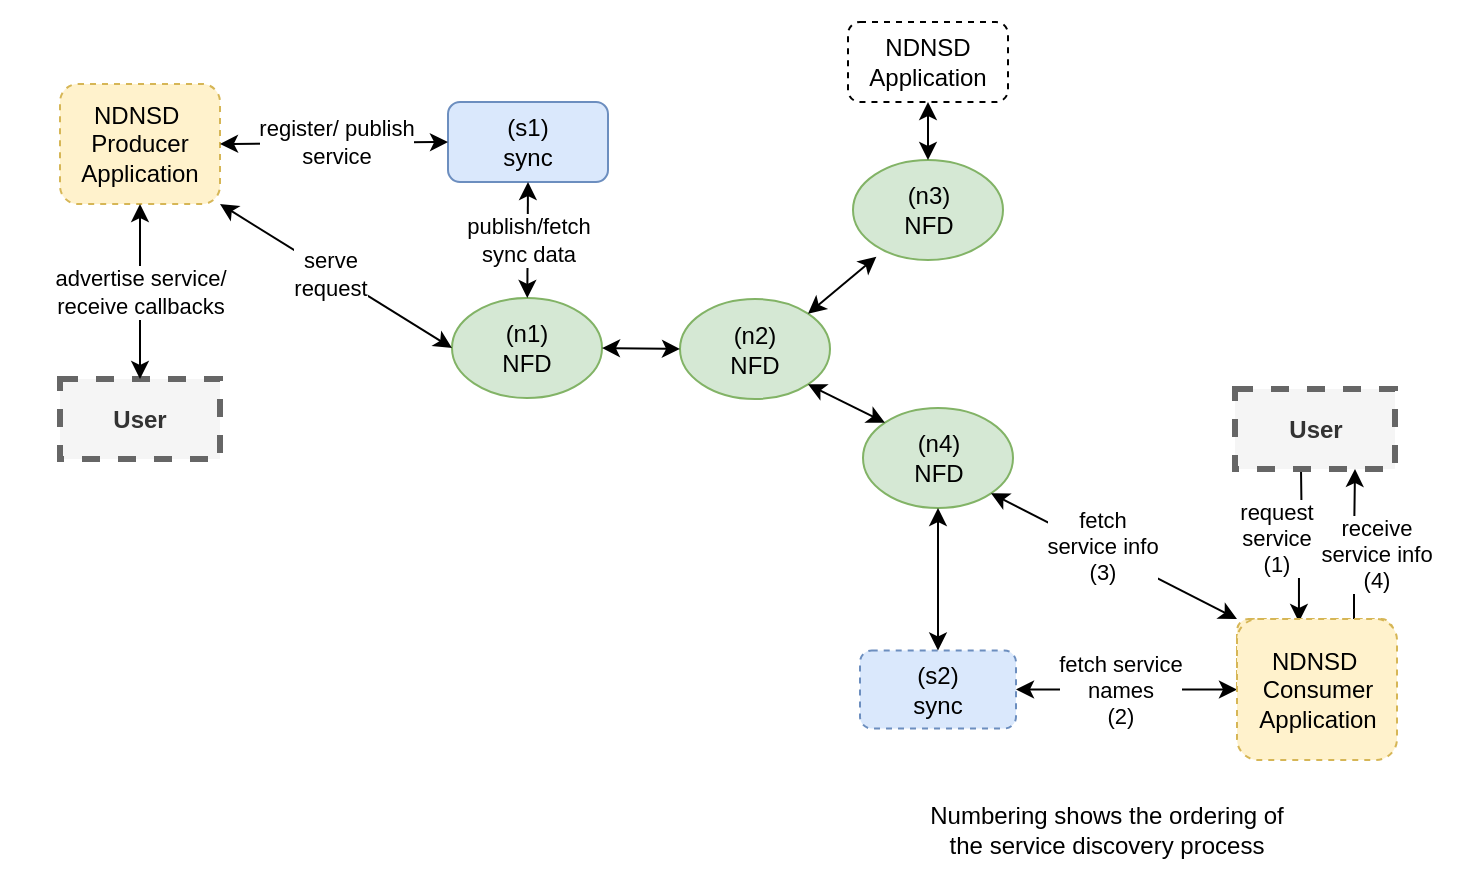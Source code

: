 <mxfile version="13.0.1" type="github">
  <diagram id="Ae3CV88c5WvhsWiGwa3m" name="Page-1">
    <mxGraphModel dx="946" dy="567" grid="1" gridSize="10" guides="1" tooltips="1" connect="1" arrows="1" fold="1" page="1" pageScale="1" pageWidth="850" pageHeight="1100" math="0" shadow="0">
      <root>
        <mxCell id="0" />
        <mxCell id="1" parent="0" />
        <mxCell id="27J3_kE1SquX3wN85o0Z-8" value="" style="rounded=0;whiteSpace=wrap;html=1;strokeWidth=1;fillColor=none;gradientColor=none;strokeColor=none;" vertex="1" parent="1">
          <mxGeometry x="60" y="110" width="730" height="440" as="geometry" />
        </mxCell>
        <mxCell id="ROEDN-uirQ6L8P9amswr-1" value="&lt;div&gt;(n1)&lt;br&gt;&lt;/div&gt;&lt;div&gt;NFD&lt;/div&gt;" style="ellipse;whiteSpace=wrap;html=1;fillColor=#d5e8d4;strokeColor=#82b366;" parent="1" vertex="1">
          <mxGeometry x="286" y="259" width="75" height="50" as="geometry" />
        </mxCell>
        <mxCell id="ROEDN-uirQ6L8P9amswr-2" value="(n2)&lt;br&gt;NFD" style="ellipse;whiteSpace=wrap;html=1;fillColor=#d5e8d4;strokeColor=#82b366;" parent="1" vertex="1">
          <mxGeometry x="400" y="259.5" width="75" height="50" as="geometry" />
        </mxCell>
        <mxCell id="ROEDN-uirQ6L8P9amswr-3" value="&lt;div&gt;(n3)&lt;br&gt;&lt;/div&gt;&lt;div&gt;NFD&lt;/div&gt;" style="ellipse;whiteSpace=wrap;html=1;fillColor=#d5e8d4;strokeColor=#82b366;" parent="1" vertex="1">
          <mxGeometry x="486.5" y="190" width="75" height="50" as="geometry" />
        </mxCell>
        <mxCell id="ROEDN-uirQ6L8P9amswr-4" value="(n4)&lt;br&gt;&lt;div&gt;NFD&lt;/div&gt;" style="ellipse;whiteSpace=wrap;html=1;fillColor=#d5e8d4;strokeColor=#82b366;" parent="1" vertex="1">
          <mxGeometry x="491.5" y="314" width="75" height="50" as="geometry" />
        </mxCell>
        <mxCell id="ROEDN-uirQ6L8P9amswr-6" value="&lt;div&gt;NDNSD&amp;nbsp;&lt;/div&gt;&lt;div&gt;Producer &lt;br&gt;&lt;/div&gt;&lt;div&gt;Application&lt;br&gt;&lt;/div&gt;" style="rounded=1;whiteSpace=wrap;html=1;dashed=1;fillColor=#fff2cc;strokeColor=#d6b656;" parent="1" vertex="1">
          <mxGeometry x="90" y="152" width="80" height="60" as="geometry" />
        </mxCell>
        <mxCell id="ROEDN-uirQ6L8P9amswr-7" value="(s1)&lt;br&gt;&lt;div&gt;sync&lt;/div&gt;" style="rounded=1;whiteSpace=wrap;html=1;fillColor=#dae8fc;strokeColor=#6c8ebf;" parent="1" vertex="1">
          <mxGeometry x="284" y="161" width="80" height="40" as="geometry" />
        </mxCell>
        <mxCell id="ROEDN-uirQ6L8P9amswr-8" value="" style="endArrow=classic;startArrow=classic;html=1;entryX=0.5;entryY=1;entryDx=0;entryDy=0;" parent="1" source="ROEDN-uirQ6L8P9amswr-1" target="ROEDN-uirQ6L8P9amswr-7" edge="1">
          <mxGeometry width="50" height="50" relative="1" as="geometry">
            <mxPoint x="221" y="269" as="sourcePoint" />
            <mxPoint x="271" y="219" as="targetPoint" />
          </mxGeometry>
        </mxCell>
        <mxCell id="ROEDN-uirQ6L8P9amswr-24" value="&lt;div&gt;publish/fetch &lt;br&gt;&lt;/div&gt;&lt;div&gt;sync data&lt;br&gt;&lt;/div&gt;" style="edgeLabel;html=1;align=center;verticalAlign=middle;resizable=0;points=[];" parent="ROEDN-uirQ6L8P9amswr-8" vertex="1" connectable="0">
          <mxGeometry x="0.133" y="1" relative="1" as="geometry">
            <mxPoint x="1" y="4" as="offset" />
          </mxGeometry>
        </mxCell>
        <mxCell id="ROEDN-uirQ6L8P9amswr-9" value="" style="endArrow=classic;startArrow=classic;html=1;entryX=1;entryY=1;entryDx=0;entryDy=0;exitX=0;exitY=0.5;exitDx=0;exitDy=0;" parent="1" source="ROEDN-uirQ6L8P9amswr-1" target="ROEDN-uirQ6L8P9amswr-6" edge="1">
          <mxGeometry width="50" height="50" relative="1" as="geometry">
            <mxPoint x="325" y="270" as="sourcePoint" />
            <mxPoint x="325" y="210" as="targetPoint" />
          </mxGeometry>
        </mxCell>
        <mxCell id="ROEDN-uirQ6L8P9amswr-43" value="&lt;div&gt;serve &lt;br&gt;&lt;/div&gt;&lt;div&gt;request&lt;/div&gt;" style="edgeLabel;html=1;align=center;verticalAlign=middle;resizable=0;points=[];" parent="ROEDN-uirQ6L8P9amswr-9" vertex="1" connectable="0">
          <mxGeometry x="0.213" y="2" relative="1" as="geometry">
            <mxPoint x="9.99" y="5.04" as="offset" />
          </mxGeometry>
        </mxCell>
        <mxCell id="ROEDN-uirQ6L8P9amswr-10" value="" style="endArrow=classic;startArrow=classic;html=1;entryX=1;entryY=0.5;entryDx=0;entryDy=0;exitX=0;exitY=0.5;exitDx=0;exitDy=0;" parent="1" source="ROEDN-uirQ6L8P9amswr-7" target="ROEDN-uirQ6L8P9amswr-6" edge="1">
          <mxGeometry width="50" height="50" relative="1" as="geometry">
            <mxPoint x="280" y="300" as="sourcePoint" />
            <mxPoint x="150" y="210" as="targetPoint" />
          </mxGeometry>
        </mxCell>
        <mxCell id="ROEDN-uirQ6L8P9amswr-28" value="register/ publish &lt;br&gt;&lt;div&gt;service&lt;br&gt;&lt;/div&gt;" style="edgeLabel;html=1;align=center;verticalAlign=middle;resizable=0;points=[];" parent="ROEDN-uirQ6L8P9amswr-10" vertex="1" connectable="0">
          <mxGeometry x="0.179" relative="1" as="geometry">
            <mxPoint x="11" y="-0.41" as="offset" />
          </mxGeometry>
        </mxCell>
        <mxCell id="ROEDN-uirQ6L8P9amswr-11" value="" style="endArrow=classic;startArrow=classic;html=1;entryX=0;entryY=0.5;entryDx=0;entryDy=0;exitX=1;exitY=0.5;exitDx=0;exitDy=0;" parent="1" source="ROEDN-uirQ6L8P9amswr-1" target="ROEDN-uirQ6L8P9amswr-2" edge="1">
          <mxGeometry width="50" height="50" relative="1" as="geometry">
            <mxPoint x="325" y="270" as="sourcePoint" />
            <mxPoint x="325" y="210" as="targetPoint" />
          </mxGeometry>
        </mxCell>
        <mxCell id="ROEDN-uirQ6L8P9amswr-12" value="" style="endArrow=classic;startArrow=classic;html=1;entryX=0.156;entryY=0.967;entryDx=0;entryDy=0;exitX=1;exitY=0;exitDx=0;exitDy=0;entryPerimeter=0;" parent="1" source="ROEDN-uirQ6L8P9amswr-2" target="ROEDN-uirQ6L8P9amswr-3" edge="1">
          <mxGeometry width="50" height="50" relative="1" as="geometry">
            <mxPoint x="250" y="301.5" as="sourcePoint" />
            <mxPoint x="410" y="301.5" as="targetPoint" />
          </mxGeometry>
        </mxCell>
        <mxCell id="ROEDN-uirQ6L8P9amswr-13" value="" style="endArrow=classic;startArrow=classic;html=1;entryX=0;entryY=0;entryDx=0;entryDy=0;exitX=1;exitY=1;exitDx=0;exitDy=0;" parent="1" source="ROEDN-uirQ6L8P9amswr-2" target="ROEDN-uirQ6L8P9amswr-4" edge="1">
          <mxGeometry width="50" height="50" relative="1" as="geometry">
            <mxPoint x="486.82" y="280.287" as="sourcePoint" />
            <mxPoint x="554.04" y="209.52" as="targetPoint" />
          </mxGeometry>
        </mxCell>
        <mxCell id="ROEDN-uirQ6L8P9amswr-14" value="&lt;div&gt;NDNSD &lt;br&gt;&lt;/div&gt;&lt;div&gt;Application&lt;br&gt;&lt;/div&gt;" style="rounded=1;whiteSpace=wrap;html=1;dashed=1;" parent="1" vertex="1">
          <mxGeometry x="484" y="121" width="80" height="40" as="geometry" />
        </mxCell>
        <mxCell id="ROEDN-uirQ6L8P9amswr-15" value="&lt;div&gt;(s2)&lt;br&gt;&lt;/div&gt;&lt;div&gt;sync&lt;/div&gt;" style="rounded=1;whiteSpace=wrap;html=1;dashed=1;fillColor=#dae8fc;strokeColor=#6c8ebf;" parent="1" vertex="1">
          <mxGeometry x="490" y="435.25" width="78" height="39" as="geometry" />
        </mxCell>
        <mxCell id="ROEDN-uirQ6L8P9amswr-16" value="" style="endArrow=classic;startArrow=classic;html=1;entryX=0.5;entryY=1;entryDx=0;entryDy=0;exitX=0.5;exitY=0;exitDx=0;exitDy=0;" parent="1" source="ROEDN-uirQ6L8P9amswr-3" target="ROEDN-uirQ6L8P9amswr-14" edge="1">
          <mxGeometry width="50" height="50" relative="1" as="geometry">
            <mxPoint x="238.5" y="271.5" as="sourcePoint" />
            <mxPoint x="238.5" y="211.5" as="targetPoint" />
          </mxGeometry>
        </mxCell>
        <mxCell id="ROEDN-uirQ6L8P9amswr-17" value="" style="endArrow=classic;startArrow=classic;html=1;entryX=0.5;entryY=1;entryDx=0;entryDy=0;exitX=0.5;exitY=0;exitDx=0;exitDy=0;" parent="1" source="ROEDN-uirQ6L8P9amswr-15" target="ROEDN-uirQ6L8P9amswr-4" edge="1">
          <mxGeometry width="50" height="50" relative="1" as="geometry">
            <mxPoint x="438.32" y="252.787" as="sourcePoint" />
            <mxPoint x="505.54" y="212.02" as="targetPoint" />
          </mxGeometry>
        </mxCell>
        <mxCell id="ROEDN-uirQ6L8P9amswr-25" value="User" style="rounded=0;whiteSpace=wrap;html=1;dashed=1;strokeWidth=3;fillColor=#f5f5f5;strokeColor=#666666;fontColor=#333333;fontStyle=1" parent="1" vertex="1">
          <mxGeometry x="90" y="299.5" width="80" height="40" as="geometry" />
        </mxCell>
        <mxCell id="ROEDN-uirQ6L8P9amswr-26" value="" style="endArrow=classic;startArrow=classic;html=1;entryX=0.5;entryY=1;entryDx=0;entryDy=0;exitX=0.5;exitY=0;exitDx=0;exitDy=0;startFill=1;endFill=1;" parent="1" source="ROEDN-uirQ6L8P9amswr-25" target="ROEDN-uirQ6L8P9amswr-6" edge="1">
          <mxGeometry width="50" height="50" relative="1" as="geometry">
            <mxPoint x="275" y="190" as="sourcePoint" />
            <mxPoint x="180" y="190" as="targetPoint" />
          </mxGeometry>
        </mxCell>
        <mxCell id="ROEDN-uirQ6L8P9amswr-27" value="&lt;div&gt;advertise service/&lt;/div&gt;&lt;div&gt;receive callbacks&lt;br&gt;&lt;/div&gt;" style="edgeLabel;html=1;align=center;verticalAlign=middle;resizable=0;points=[];" parent="ROEDN-uirQ6L8P9amswr-26" vertex="1" connectable="0">
          <mxGeometry relative="1" as="geometry">
            <mxPoint as="offset" />
          </mxGeometry>
        </mxCell>
        <mxCell id="ROEDN-uirQ6L8P9amswr-34" style="edgeStyle=orthogonalEdgeStyle;rounded=0;orthogonalLoop=1;jettySize=auto;html=1;exitX=0.5;exitY=1;exitDx=0;exitDy=0;startArrow=none;startFill=0;endArrow=classic;endFill=1;entryX=0.397;entryY=0.038;entryDx=0;entryDy=0;entryPerimeter=0;" parent="1" edge="1" target="ROEDN-uirQ6L8P9amswr-31">
          <mxGeometry relative="1" as="geometry">
            <mxPoint x="710.5" y="344.5" as="sourcePoint" />
            <mxPoint x="710.5" y="412.5" as="targetPoint" />
          </mxGeometry>
        </mxCell>
        <mxCell id="ROEDN-uirQ6L8P9amswr-36" value="&lt;div&gt;request &lt;br&gt;&lt;/div&gt;&lt;div&gt;service&lt;/div&gt;&lt;div&gt;(1)&lt;br&gt;&lt;/div&gt;" style="edgeLabel;html=1;align=center;verticalAlign=middle;resizable=0;points=[];" parent="ROEDN-uirQ6L8P9amswr-34" vertex="1" connectable="0">
          <mxGeometry x="-0.118" relative="1" as="geometry">
            <mxPoint x="-13" as="offset" />
          </mxGeometry>
        </mxCell>
        <mxCell id="ROEDN-uirQ6L8P9amswr-30" value="User" style="rounded=0;whiteSpace=wrap;html=1;dashed=1;strokeWidth=3;fillColor=#f5f5f5;strokeColor=#666666;fontColor=#333333;fontStyle=1" parent="1" vertex="1">
          <mxGeometry x="677.5" y="304.5" width="80" height="40" as="geometry" />
        </mxCell>
        <mxCell id="ROEDN-uirQ6L8P9amswr-31" value="&lt;div&gt;&lt;br&gt;&lt;/div&gt;&lt;div&gt;NDNSD &lt;br&gt;&lt;/div&gt;&lt;div&gt;(lib)&lt;/div&gt;&lt;div&gt;&lt;br&gt;&lt;/div&gt;" style="rounded=1;whiteSpace=wrap;html=1;dashed=1;fillColor=#fff2cc;strokeColor=#d6b656;" parent="1" vertex="1">
          <mxGeometry x="678.5" y="419.5" width="78" height="39" as="geometry" />
        </mxCell>
        <mxCell id="ROEDN-uirQ6L8P9amswr-32" value="" style="endArrow=classic;startArrow=classic;html=1;entryX=1;entryY=1;entryDx=0;entryDy=0;exitX=0;exitY=0;exitDx=0;exitDy=0;" parent="1" source="ROEDN-uirQ6L8P9amswr-31" target="ROEDN-uirQ6L8P9amswr-4" edge="1">
          <mxGeometry width="50" height="50" relative="1" as="geometry">
            <mxPoint x="539" y="425" as="sourcePoint" />
            <mxPoint x="539" y="374" as="targetPoint" />
          </mxGeometry>
        </mxCell>
        <mxCell id="ROEDN-uirQ6L8P9amswr-35" value="&lt;div&gt;fetch &lt;br&gt;&lt;/div&gt;&lt;div&gt;service info&lt;/div&gt;&lt;div&gt;(3)&lt;br&gt;&lt;/div&gt;" style="edgeLabel;html=1;align=center;verticalAlign=middle;resizable=0;points=[];" parent="ROEDN-uirQ6L8P9amswr-32" vertex="1" connectable="0">
          <mxGeometry x="0.119" y="-2" relative="1" as="geometry">
            <mxPoint as="offset" />
          </mxGeometry>
        </mxCell>
        <mxCell id="ROEDN-uirQ6L8P9amswr-33" value="" style="endArrow=classic;startArrow=classic;html=1;entryX=0;entryY=0.5;entryDx=0;entryDy=0;exitX=1;exitY=0.5;exitDx=0;exitDy=0;" parent="1" source="ROEDN-uirQ6L8P9amswr-15" target="27J3_kE1SquX3wN85o0Z-9" edge="1">
          <mxGeometry width="50" height="50" relative="1" as="geometry">
            <mxPoint x="539" y="432" as="sourcePoint" />
            <mxPoint x="539" y="381" as="targetPoint" />
          </mxGeometry>
        </mxCell>
        <mxCell id="ROEDN-uirQ6L8P9amswr-37" value="fetch service &lt;br&gt;&lt;div&gt;names&lt;/div&gt;&lt;div&gt;(2)&lt;br&gt;&lt;/div&gt;" style="edgeLabel;html=1;align=center;verticalAlign=middle;resizable=0;points=[];" parent="ROEDN-uirQ6L8P9amswr-33" vertex="1" connectable="0">
          <mxGeometry x="0.038" y="-2" relative="1" as="geometry">
            <mxPoint x="-5.5" y="-2" as="offset" />
          </mxGeometry>
        </mxCell>
        <mxCell id="ROEDN-uirQ6L8P9amswr-38" style="edgeStyle=orthogonalEdgeStyle;rounded=0;orthogonalLoop=1;jettySize=auto;html=1;exitX=0.75;exitY=0;exitDx=0;exitDy=0;startArrow=none;startFill=0;endArrow=classic;endFill=1;entryX=0.75;entryY=1;entryDx=0;entryDy=0;" parent="1" source="ROEDN-uirQ6L8P9amswr-31" target="ROEDN-uirQ6L8P9amswr-30" edge="1">
          <mxGeometry relative="1" as="geometry">
            <mxPoint x="720.5" y="354.5" as="sourcePoint" />
            <mxPoint x="720.5" y="422.5" as="targetPoint" />
          </mxGeometry>
        </mxCell>
        <mxCell id="ROEDN-uirQ6L8P9amswr-39" value="&lt;div&gt;receive&lt;br&gt;&lt;/div&gt;&lt;div&gt;service info&lt;br&gt;&lt;/div&gt;&lt;div&gt;(4)&lt;br&gt;&lt;/div&gt;" style="edgeLabel;html=1;align=center;verticalAlign=middle;resizable=0;points=[];" parent="ROEDN-uirQ6L8P9amswr-38" vertex="1" connectable="0">
          <mxGeometry x="-0.118" relative="1" as="geometry">
            <mxPoint x="10.5" y="0.5" as="offset" />
          </mxGeometry>
        </mxCell>
        <mxCell id="ROEDN-uirQ6L8P9amswr-42" value="Numbering shows the ordering of &lt;br&gt;the service discovery process" style="text;html=1;align=center;verticalAlign=middle;resizable=0;points=[];autosize=1;" parent="1" vertex="1">
          <mxGeometry x="517.5" y="510" width="190" height="30" as="geometry" />
        </mxCell>
        <mxCell id="27J3_kE1SquX3wN85o0Z-9" value="&lt;div&gt;NDNSD&amp;nbsp;&lt;/div&gt;&lt;div&gt;Consumer&lt;br&gt;&lt;/div&gt;&lt;div&gt;Application&lt;br&gt;&lt;/div&gt;" style="rounded=1;whiteSpace=wrap;html=1;dashed=1;fillColor=#fff2cc;strokeColor=#d6b656;" vertex="1" parent="1">
          <mxGeometry x="678.5" y="419.5" width="80" height="70.5" as="geometry" />
        </mxCell>
      </root>
    </mxGraphModel>
  </diagram>
</mxfile>
